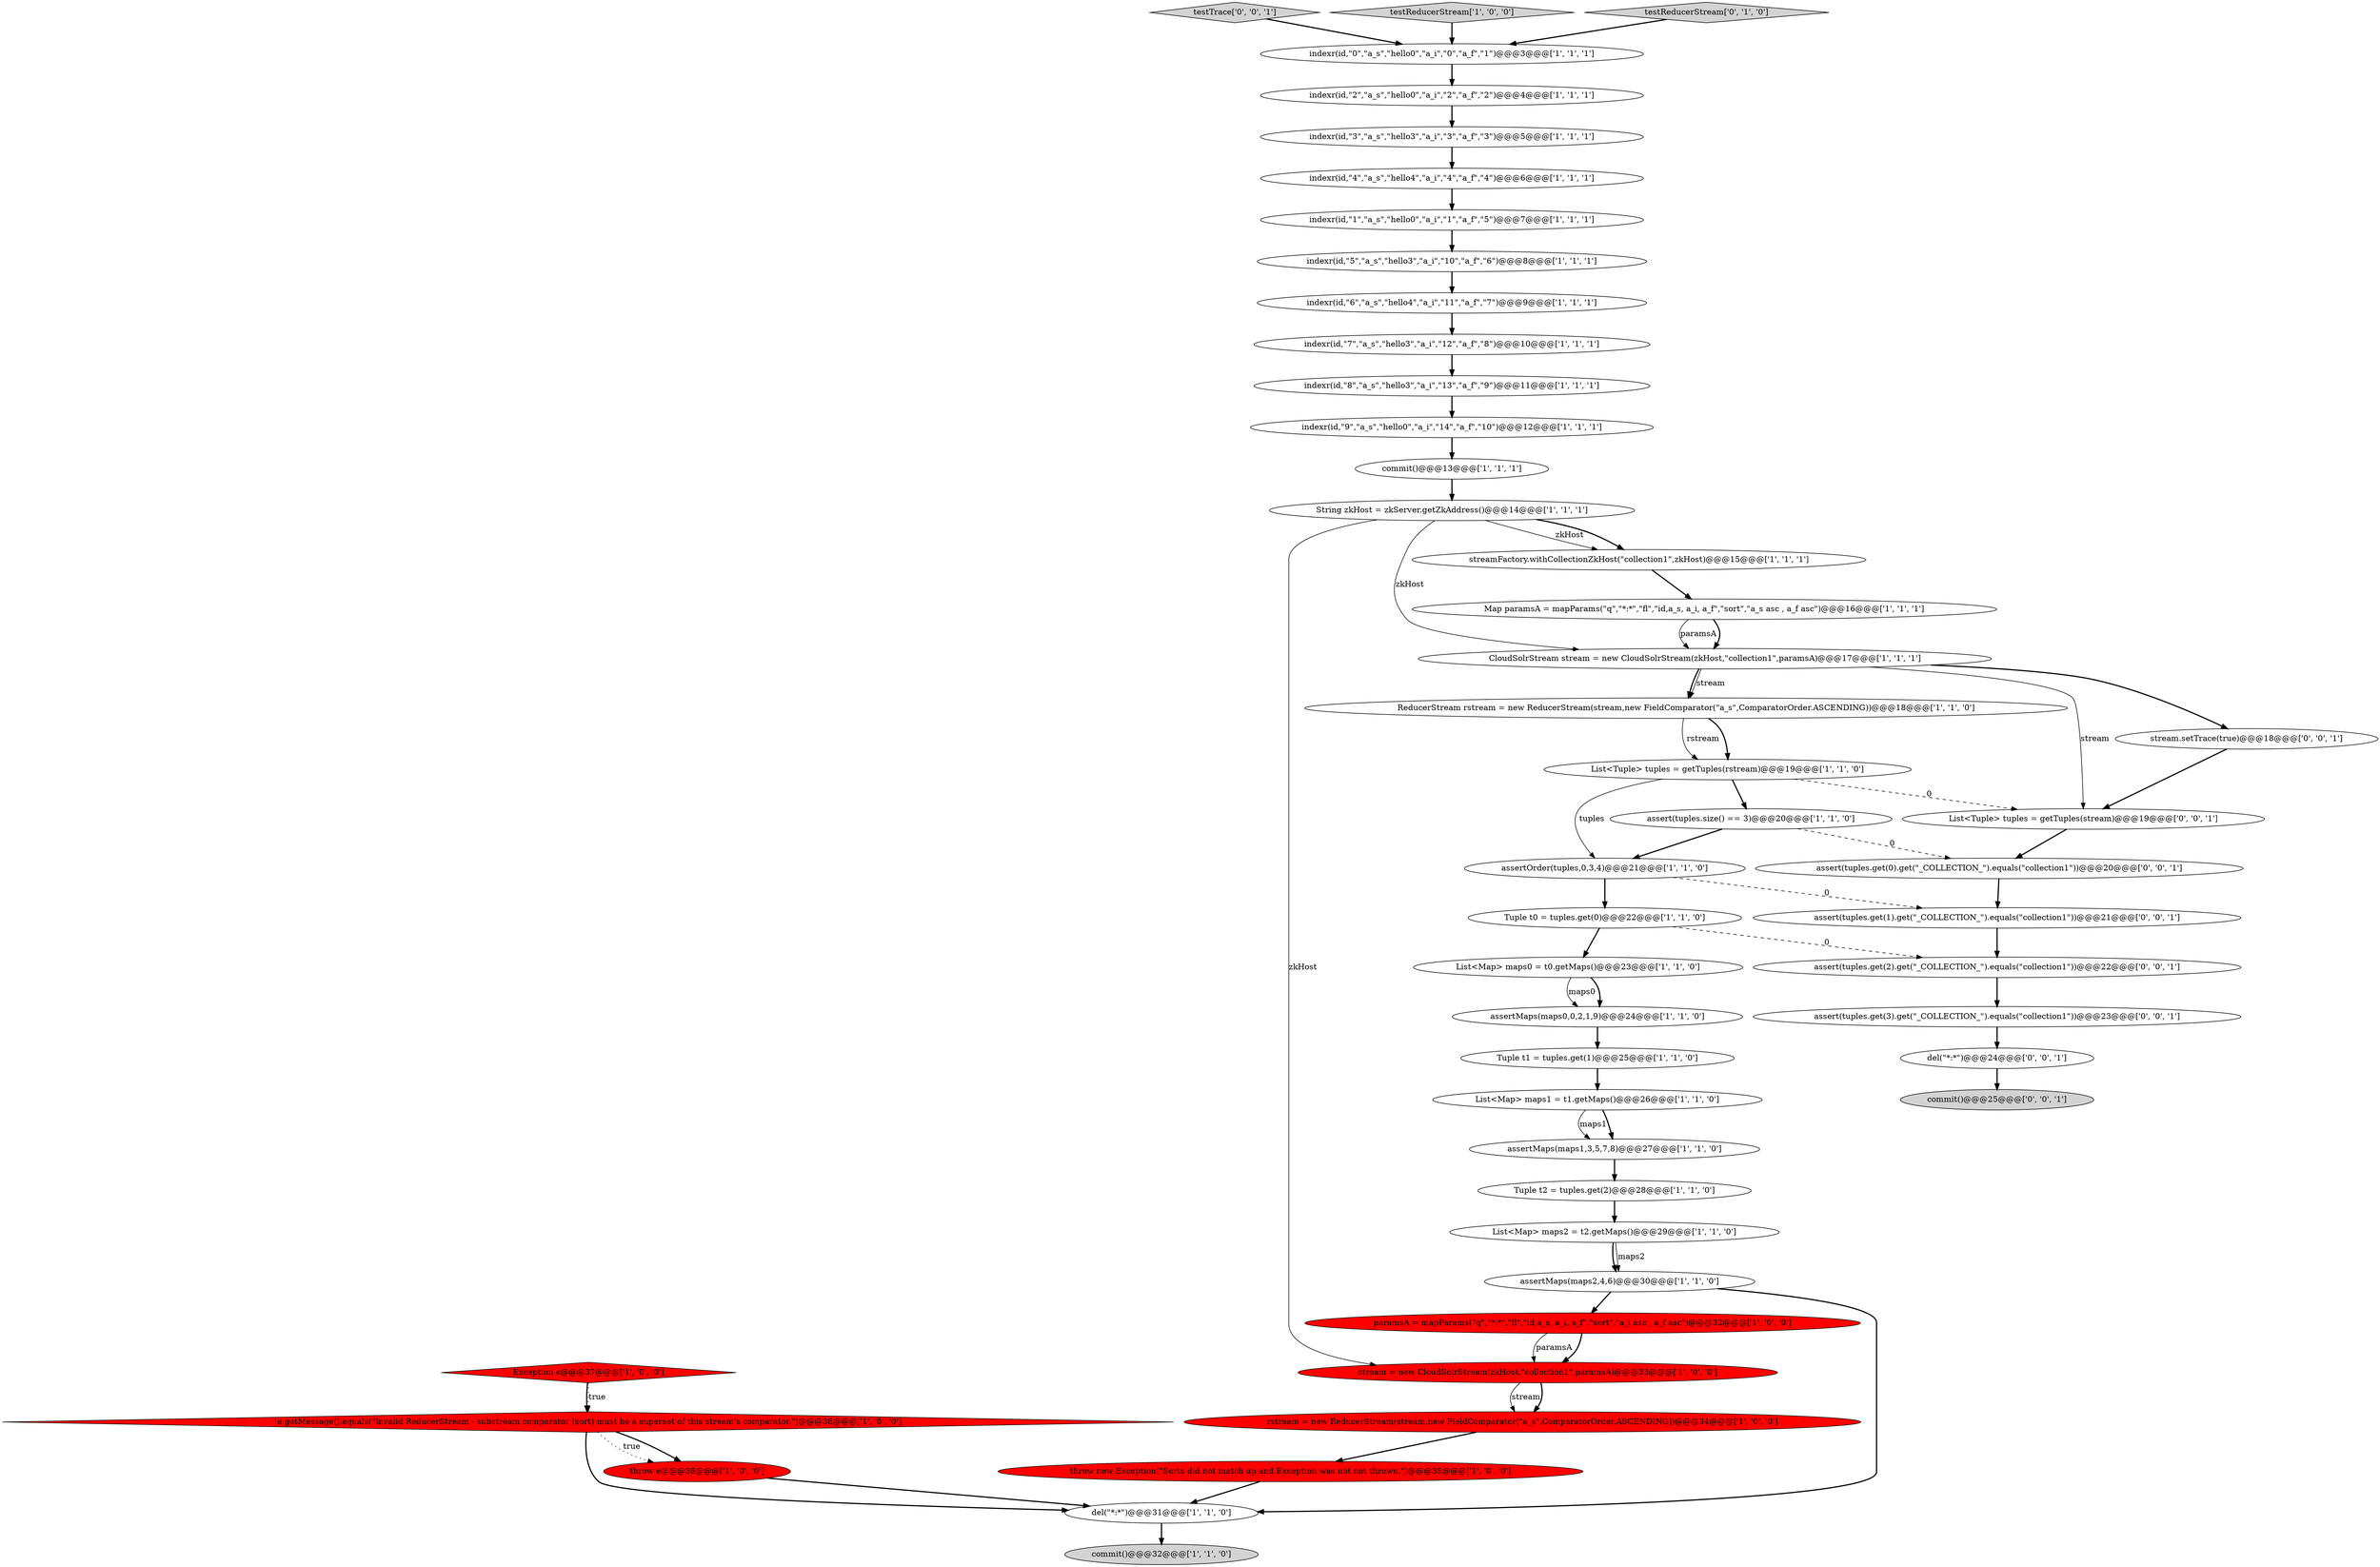 digraph {
24 [style = filled, label = "assertMaps(maps2,4,6)@@@30@@@['1', '1', '0']", fillcolor = white, shape = ellipse image = "AAA0AAABBB1BBB"];
6 [style = filled, label = "commit()@@@32@@@['1', '1', '0']", fillcolor = lightgray, shape = ellipse image = "AAA0AAABBB1BBB"];
30 [style = filled, label = "List<Map> maps1 = t1.getMaps()@@@26@@@['1', '1', '0']", fillcolor = white, shape = ellipse image = "AAA0AAABBB1BBB"];
33 [style = filled, label = "indexr(id,\"4\",\"a_s\",\"hello4\",\"a_i\",\"4\",\"a_f\",\"4\")@@@6@@@['1', '1', '1']", fillcolor = white, shape = ellipse image = "AAA0AAABBB1BBB"];
39 [style = filled, label = "del(\"*:*\")@@@24@@@['0', '0', '1']", fillcolor = white, shape = ellipse image = "AAA0AAABBB3BBB"];
12 [style = filled, label = "stream = new CloudSolrStream(zkHost,\"collection1\",paramsA)@@@33@@@['1', '0', '0']", fillcolor = red, shape = ellipse image = "AAA1AAABBB1BBB"];
32 [style = filled, label = "Tuple t2 = tuples.get(2)@@@28@@@['1', '1', '0']", fillcolor = white, shape = ellipse image = "AAA0AAABBB1BBB"];
42 [style = filled, label = "assert(tuples.get(1).get(\"_COLLECTION_\").equals(\"collection1\"))@@@21@@@['0', '0', '1']", fillcolor = white, shape = ellipse image = "AAA0AAABBB3BBB"];
4 [style = filled, label = "indexr(id,\"1\",\"a_s\",\"hello0\",\"a_i\",\"1\",\"a_f\",\"5\")@@@7@@@['1', '1', '1']", fillcolor = white, shape = ellipse image = "AAA0AAABBB1BBB"];
3 [style = filled, label = "Tuple t0 = tuples.get(0)@@@22@@@['1', '1', '0']", fillcolor = white, shape = ellipse image = "AAA0AAABBB1BBB"];
11 [style = filled, label = "Exception e@@@37@@@['1', '0', '0']", fillcolor = red, shape = diamond image = "AAA1AAABBB1BBB"];
23 [style = filled, label = "throw e@@@39@@@['1', '0', '0']", fillcolor = red, shape = ellipse image = "AAA1AAABBB1BBB"];
13 [style = filled, label = "List<Tuple> tuples = getTuples(rstream)@@@19@@@['1', '1', '0']", fillcolor = white, shape = ellipse image = "AAA0AAABBB1BBB"];
14 [style = filled, label = "rstream = new ReducerStream(stream,new FieldComparator(\"a_s\",ComparatorOrder.ASCENDING))@@@34@@@['1', '0', '0']", fillcolor = red, shape = ellipse image = "AAA1AAABBB1BBB"];
43 [style = filled, label = "testTrace['0', '0', '1']", fillcolor = lightgray, shape = diamond image = "AAA0AAABBB3BBB"];
18 [style = filled, label = "indexr(id,\"6\",\"a_s\",\"hello4\",\"a_i\",\"11\",\"a_f\",\"7\")@@@9@@@['1', '1', '1']", fillcolor = white, shape = ellipse image = "AAA0AAABBB1BBB"];
7 [style = filled, label = "assertOrder(tuples,0,3,4)@@@21@@@['1', '1', '0']", fillcolor = white, shape = ellipse image = "AAA0AAABBB1BBB"];
21 [style = filled, label = "testReducerStream['1', '0', '0']", fillcolor = lightgray, shape = diamond image = "AAA0AAABBB1BBB"];
9 [style = filled, label = "Map paramsA = mapParams(\"q\",\"*:*\",\"fl\",\"id,a_s, a_i, a_f\",\"sort\",\"a_s asc , a_f asc\")@@@16@@@['1', '1', '1']", fillcolor = white, shape = ellipse image = "AAA0AAABBB1BBB"];
44 [style = filled, label = "assert(tuples.get(3).get(\"_COLLECTION_\").equals(\"collection1\"))@@@23@@@['0', '0', '1']", fillcolor = white, shape = ellipse image = "AAA0AAABBB3BBB"];
41 [style = filled, label = "stream.setTrace(true)@@@18@@@['0', '0', '1']", fillcolor = white, shape = ellipse image = "AAA0AAABBB3BBB"];
5 [style = filled, label = "del(\"*:*\")@@@31@@@['1', '1', '0']", fillcolor = white, shape = ellipse image = "AAA0AAABBB1BBB"];
8 [style = filled, label = "assertMaps(maps0,0,2,1,9)@@@24@@@['1', '1', '0']", fillcolor = white, shape = ellipse image = "AAA0AAABBB1BBB"];
37 [style = filled, label = "streamFactory.withCollectionZkHost(\"collection1\",zkHost)@@@15@@@['1', '1', '1']", fillcolor = white, shape = ellipse image = "AAA0AAABBB1BBB"];
0 [style = filled, label = "indexr(id,\"2\",\"a_s\",\"hello0\",\"a_i\",\"2\",\"a_f\",\"2\")@@@4@@@['1', '1', '1']", fillcolor = white, shape = ellipse image = "AAA0AAABBB1BBB"];
40 [style = filled, label = "List<Tuple> tuples = getTuples(stream)@@@19@@@['0', '0', '1']", fillcolor = white, shape = ellipse image = "AAA0AAABBB3BBB"];
46 [style = filled, label = "assert(tuples.get(2).get(\"_COLLECTION_\").equals(\"collection1\"))@@@22@@@['0', '0', '1']", fillcolor = white, shape = ellipse image = "AAA0AAABBB3BBB"];
1 [style = filled, label = "ReducerStream rstream = new ReducerStream(stream,new FieldComparator(\"a_s\",ComparatorOrder.ASCENDING))@@@18@@@['1', '1', '0']", fillcolor = white, shape = ellipse image = "AAA0AAABBB1BBB"];
19 [style = filled, label = "indexr(id,\"3\",\"a_s\",\"hello3\",\"a_i\",\"3\",\"a_f\",\"3\")@@@5@@@['1', '1', '1']", fillcolor = white, shape = ellipse image = "AAA0AAABBB1BBB"];
20 [style = filled, label = "!e.getMessage().equals(\"Invalid ReducerStream - substream comparator (sort) must be a superset of this stream's comparator.\")@@@38@@@['1', '0', '0']", fillcolor = red, shape = diamond image = "AAA1AAABBB1BBB"];
2 [style = filled, label = "throw new Exception(\"Sorts did not match up and Exception was not not thrown.\")@@@35@@@['1', '0', '0']", fillcolor = red, shape = ellipse image = "AAA1AAABBB1BBB"];
22 [style = filled, label = "indexr(id,\"5\",\"a_s\",\"hello3\",\"a_i\",\"10\",\"a_f\",\"6\")@@@8@@@['1', '1', '1']", fillcolor = white, shape = ellipse image = "AAA0AAABBB1BBB"];
25 [style = filled, label = "indexr(id,\"7\",\"a_s\",\"hello3\",\"a_i\",\"12\",\"a_f\",\"8\")@@@10@@@['1', '1', '1']", fillcolor = white, shape = ellipse image = "AAA0AAABBB1BBB"];
31 [style = filled, label = "paramsA = mapParams(\"q\",\"*:*\",\"fl\",\"id,a_s, a_i, a_f\",\"sort\",\"a_i asc , a_f asc\")@@@32@@@['1', '0', '0']", fillcolor = red, shape = ellipse image = "AAA1AAABBB1BBB"];
16 [style = filled, label = "assert(tuples.size() == 3)@@@20@@@['1', '1', '0']", fillcolor = white, shape = ellipse image = "AAA0AAABBB1BBB"];
35 [style = filled, label = "List<Map> maps0 = t0.getMaps()@@@23@@@['1', '1', '0']", fillcolor = white, shape = ellipse image = "AAA0AAABBB1BBB"];
36 [style = filled, label = "List<Map> maps2 = t2.getMaps()@@@29@@@['1', '1', '0']", fillcolor = white, shape = ellipse image = "AAA0AAABBB1BBB"];
27 [style = filled, label = "indexr(id,\"8\",\"a_s\",\"hello3\",\"a_i\",\"13\",\"a_f\",\"9\")@@@11@@@['1', '1', '1']", fillcolor = white, shape = ellipse image = "AAA0AAABBB1BBB"];
38 [style = filled, label = "testReducerStream['0', '1', '0']", fillcolor = lightgray, shape = diamond image = "AAA0AAABBB2BBB"];
15 [style = filled, label = "String zkHost = zkServer.getZkAddress()@@@14@@@['1', '1', '1']", fillcolor = white, shape = ellipse image = "AAA0AAABBB1BBB"];
29 [style = filled, label = "assertMaps(maps1,3,5,7,8)@@@27@@@['1', '1', '0']", fillcolor = white, shape = ellipse image = "AAA0AAABBB1BBB"];
34 [style = filled, label = "commit()@@@13@@@['1', '1', '1']", fillcolor = white, shape = ellipse image = "AAA0AAABBB1BBB"];
45 [style = filled, label = "commit()@@@25@@@['0', '0', '1']", fillcolor = lightgray, shape = ellipse image = "AAA0AAABBB3BBB"];
26 [style = filled, label = "CloudSolrStream stream = new CloudSolrStream(zkHost,\"collection1\",paramsA)@@@17@@@['1', '1', '1']", fillcolor = white, shape = ellipse image = "AAA0AAABBB1BBB"];
17 [style = filled, label = "indexr(id,\"0\",\"a_s\",\"hello0\",\"a_i\",\"0\",\"a_f\",\"1\")@@@3@@@['1', '1', '1']", fillcolor = white, shape = ellipse image = "AAA0AAABBB1BBB"];
10 [style = filled, label = "indexr(id,\"9\",\"a_s\",\"hello0\",\"a_i\",\"14\",\"a_f\",\"10\")@@@12@@@['1', '1', '1']", fillcolor = white, shape = ellipse image = "AAA0AAABBB1BBB"];
28 [style = filled, label = "Tuple t1 = tuples.get(1)@@@25@@@['1', '1', '0']", fillcolor = white, shape = ellipse image = "AAA0AAABBB1BBB"];
47 [style = filled, label = "assert(tuples.get(0).get(\"_COLLECTION_\").equals(\"collection1\"))@@@20@@@['0', '0', '1']", fillcolor = white, shape = ellipse image = "AAA0AAABBB3BBB"];
19->33 [style = bold, label=""];
46->44 [style = bold, label=""];
11->20 [style = bold, label=""];
8->28 [style = bold, label=""];
23->5 [style = bold, label=""];
42->46 [style = bold, label=""];
28->30 [style = bold, label=""];
47->42 [style = bold, label=""];
0->19 [style = bold, label=""];
30->29 [style = solid, label="maps1"];
26->1 [style = bold, label=""];
33->4 [style = bold, label=""];
16->7 [style = bold, label=""];
34->15 [style = bold, label=""];
13->7 [style = solid, label="tuples"];
3->46 [style = dashed, label="0"];
39->45 [style = bold, label=""];
12->14 [style = solid, label="stream"];
26->40 [style = solid, label="stream"];
13->40 [style = dashed, label="0"];
44->39 [style = bold, label=""];
1->13 [style = solid, label="rstream"];
1->13 [style = bold, label=""];
13->16 [style = bold, label=""];
30->29 [style = bold, label=""];
7->3 [style = bold, label=""];
31->12 [style = bold, label=""];
24->5 [style = bold, label=""];
15->12 [style = solid, label="zkHost"];
37->9 [style = bold, label=""];
20->5 [style = bold, label=""];
15->37 [style = solid, label="zkHost"];
3->35 [style = bold, label=""];
9->26 [style = bold, label=""];
7->42 [style = dashed, label="0"];
25->27 [style = bold, label=""];
43->17 [style = bold, label=""];
26->41 [style = bold, label=""];
11->20 [style = dotted, label="true"];
15->26 [style = solid, label="zkHost"];
22->18 [style = bold, label=""];
17->0 [style = bold, label=""];
36->24 [style = bold, label=""];
36->24 [style = solid, label="maps2"];
10->34 [style = bold, label=""];
20->23 [style = bold, label=""];
5->6 [style = bold, label=""];
24->31 [style = bold, label=""];
41->40 [style = bold, label=""];
16->47 [style = dashed, label="0"];
29->32 [style = bold, label=""];
27->10 [style = bold, label=""];
40->47 [style = bold, label=""];
20->23 [style = dotted, label="true"];
12->14 [style = bold, label=""];
35->8 [style = bold, label=""];
18->25 [style = bold, label=""];
26->1 [style = solid, label="stream"];
32->36 [style = bold, label=""];
14->2 [style = bold, label=""];
35->8 [style = solid, label="maps0"];
15->37 [style = bold, label=""];
38->17 [style = bold, label=""];
21->17 [style = bold, label=""];
4->22 [style = bold, label=""];
9->26 [style = solid, label="paramsA"];
31->12 [style = solid, label="paramsA"];
2->5 [style = bold, label=""];
}
